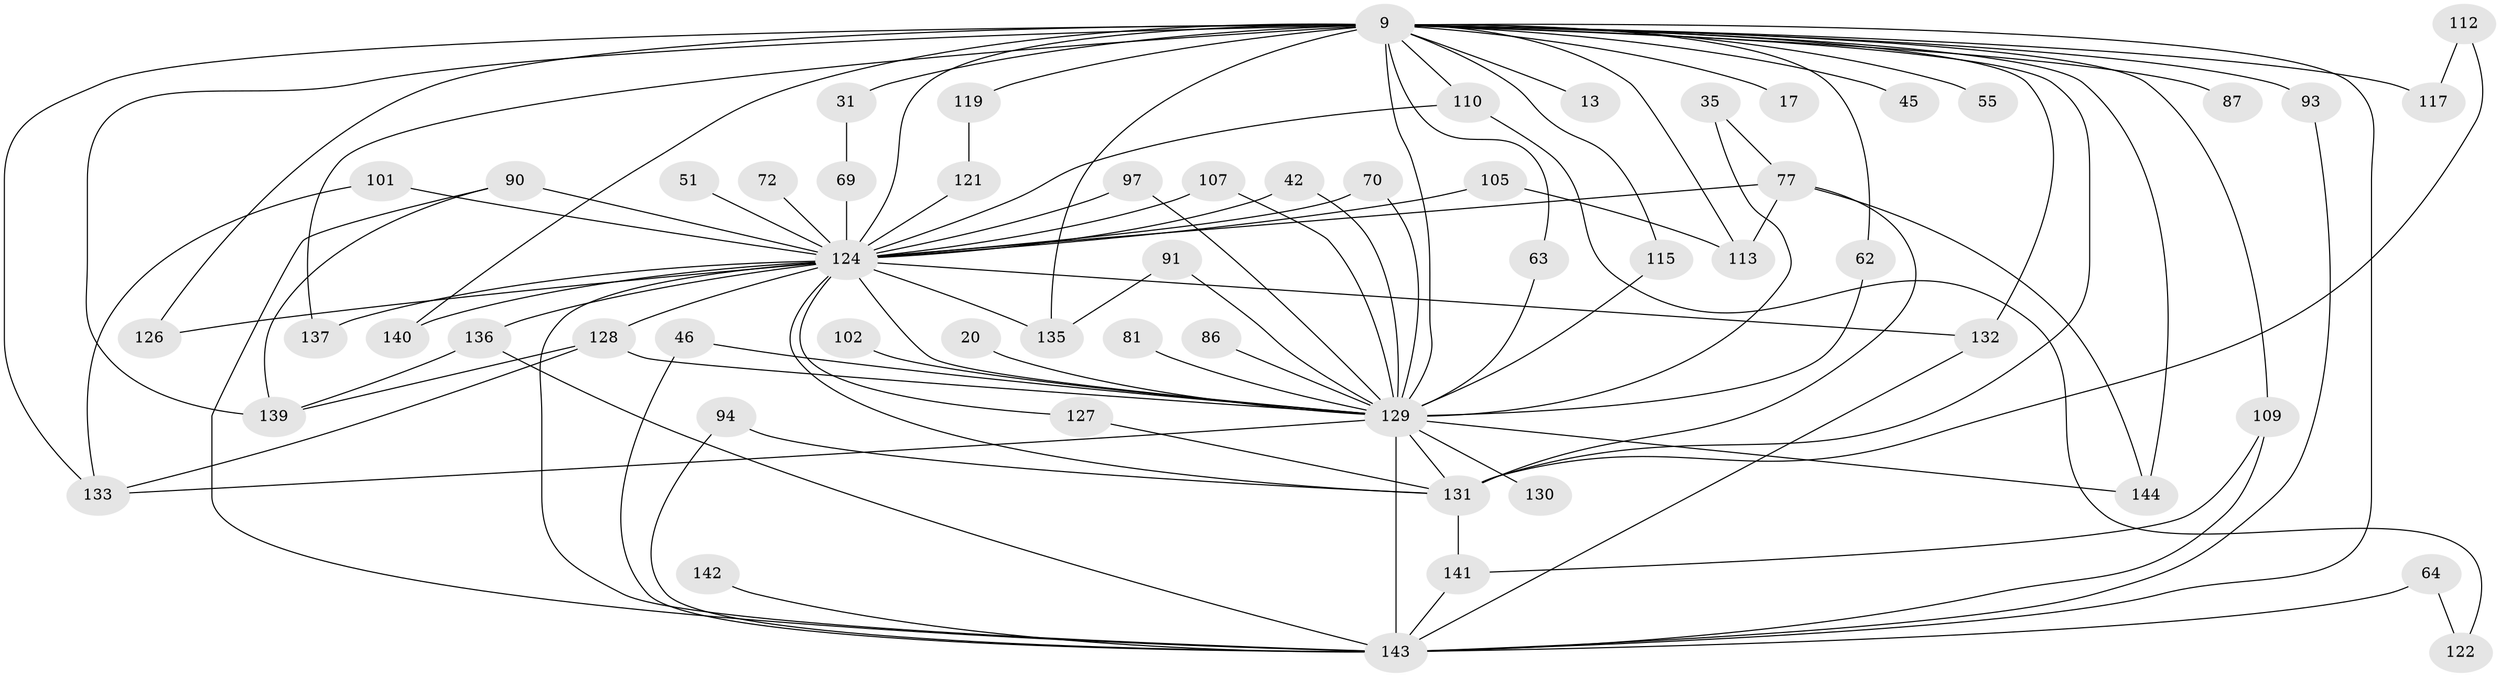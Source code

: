// original degree distribution, {26: 0.027777777777777776, 18: 0.006944444444444444, 24: 0.006944444444444444, 19: 0.006944444444444444, 21: 0.006944444444444444, 29: 0.013888888888888888, 14: 0.006944444444444444, 3: 0.22916666666666666, 2: 0.5347222222222222, 5: 0.05555555555555555, 4: 0.06944444444444445, 7: 0.006944444444444444, 6: 0.020833333333333332, 10: 0.006944444444444444}
// Generated by graph-tools (version 1.1) at 2025/47/03/04/25 21:47:24]
// undirected, 57 vertices, 102 edges
graph export_dot {
graph [start="1"]
  node [color=gray90,style=filled];
  9 [super="+8+5"];
  13;
  17;
  20;
  31;
  35;
  42;
  45;
  46;
  51;
  55;
  62;
  63;
  64;
  69;
  70;
  72;
  77 [super="+24"];
  81;
  86;
  87;
  90 [super="+85"];
  91;
  93 [super="+18"];
  94;
  97;
  101;
  102;
  105 [super="+57"];
  107;
  109 [super="+99"];
  110 [super="+38"];
  112;
  113 [super="+80"];
  115;
  117 [super="+52"];
  119;
  121;
  122;
  124 [super="+123+41"];
  126 [super="+50+22"];
  127;
  128 [super="+96+125"];
  129 [super="+27+10+111+16"];
  130 [super="+14"];
  131 [super="+79+100+66"];
  132 [super="+108+43+88+76"];
  133 [super="+33+116"];
  135 [super="+32+71"];
  136 [super="+98+134+120+114"];
  137 [super="+37+118"];
  139 [super="+89+74"];
  140;
  141 [super="+138"];
  142;
  143 [super="+106+104+67"];
  144 [super="+28+61"];
  9 -- 17 [weight=2];
  9 -- 45 [weight=2];
  9 -- 93 [weight=2];
  9 -- 113;
  9 -- 117 [weight=3];
  9 -- 124 [weight=14];
  9 -- 131 [weight=7];
  9 -- 140;
  9 -- 137 [weight=2];
  9 -- 87 [weight=2];
  9 -- 31 [weight=2];
  9 -- 63;
  9 -- 133 [weight=2];
  9 -- 13 [weight=2];
  9 -- 55 [weight=2];
  9 -- 62;
  9 -- 110 [weight=2];
  9 -- 115;
  9 -- 119 [weight=2];
  9 -- 126 [weight=3];
  9 -- 129 [weight=12];
  9 -- 144;
  9 -- 135 [weight=4];
  9 -- 139 [weight=3];
  9 -- 143 [weight=10];
  9 -- 132 [weight=4];
  9 -- 109 [weight=2];
  20 -- 129 [weight=2];
  31 -- 69;
  35 -- 77;
  35 -- 129;
  42 -- 129;
  42 -- 124;
  46 -- 129;
  46 -- 143;
  51 -- 124;
  62 -- 129;
  63 -- 129;
  64 -- 122;
  64 -- 143 [weight=2];
  69 -- 124;
  70 -- 129;
  70 -- 124;
  72 -- 124 [weight=2];
  77 -- 144;
  77 -- 113;
  77 -- 131;
  77 -- 124 [weight=3];
  81 -- 129 [weight=2];
  86 -- 129 [weight=2];
  90 -- 143;
  90 -- 139;
  90 -- 124 [weight=2];
  91 -- 129;
  91 -- 135;
  93 -- 143;
  94 -- 143;
  94 -- 131;
  97 -- 129;
  97 -- 124;
  101 -- 133;
  101 -- 124;
  102 -- 129;
  105 -- 113;
  105 -- 124 [weight=3];
  107 -- 129;
  107 -- 124;
  109 -- 143;
  109 -- 141;
  110 -- 122;
  110 -- 124;
  112 -- 117;
  112 -- 131;
  115 -- 129;
  119 -- 121;
  121 -- 124;
  124 -- 128 [weight=3];
  124 -- 131 [weight=4];
  124 -- 135;
  124 -- 143 [weight=11];
  124 -- 129 [weight=5];
  124 -- 132 [weight=2];
  124 -- 136 [weight=5];
  124 -- 137 [weight=2];
  124 -- 140;
  124 -- 126;
  124 -- 127;
  127 -- 131;
  128 -- 129;
  128 -- 133;
  128 -- 139;
  129 -- 130 [weight=2];
  129 -- 133 [weight=2];
  129 -- 144 [weight=2];
  129 -- 143 [weight=7];
  129 -- 131 [weight=4];
  131 -- 141;
  132 -- 143;
  136 -- 139;
  136 -- 143 [weight=3];
  141 -- 143;
  142 -- 143 [weight=2];
}
